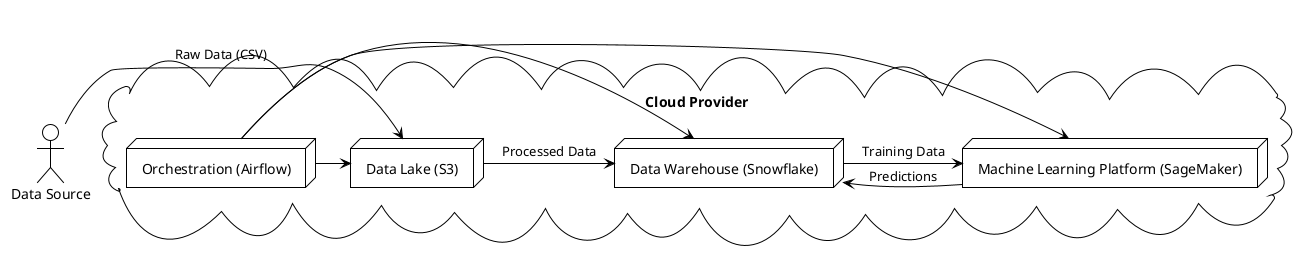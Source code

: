 @startuml
!theme plain

cloud "Cloud Provider" {
  node "Data Lake (S3)" as S3
  node "Data Warehouse (Snowflake)" as Snowflake
  node "Machine Learning Platform (SageMaker)" as SageMaker
  node "Orchestration (Airflow)" as Airflow
}

actor "Data Source" as Source

Source -> S3 : Raw Data (CSV)
S3 -> Snowflake : Processed Data
Snowflake -> SageMaker : Training Data
SageMaker -> Snowflake : Predictions
Airflow -> S3
Airflow -> Snowflake
Airflow -> SageMaker

@enduml


